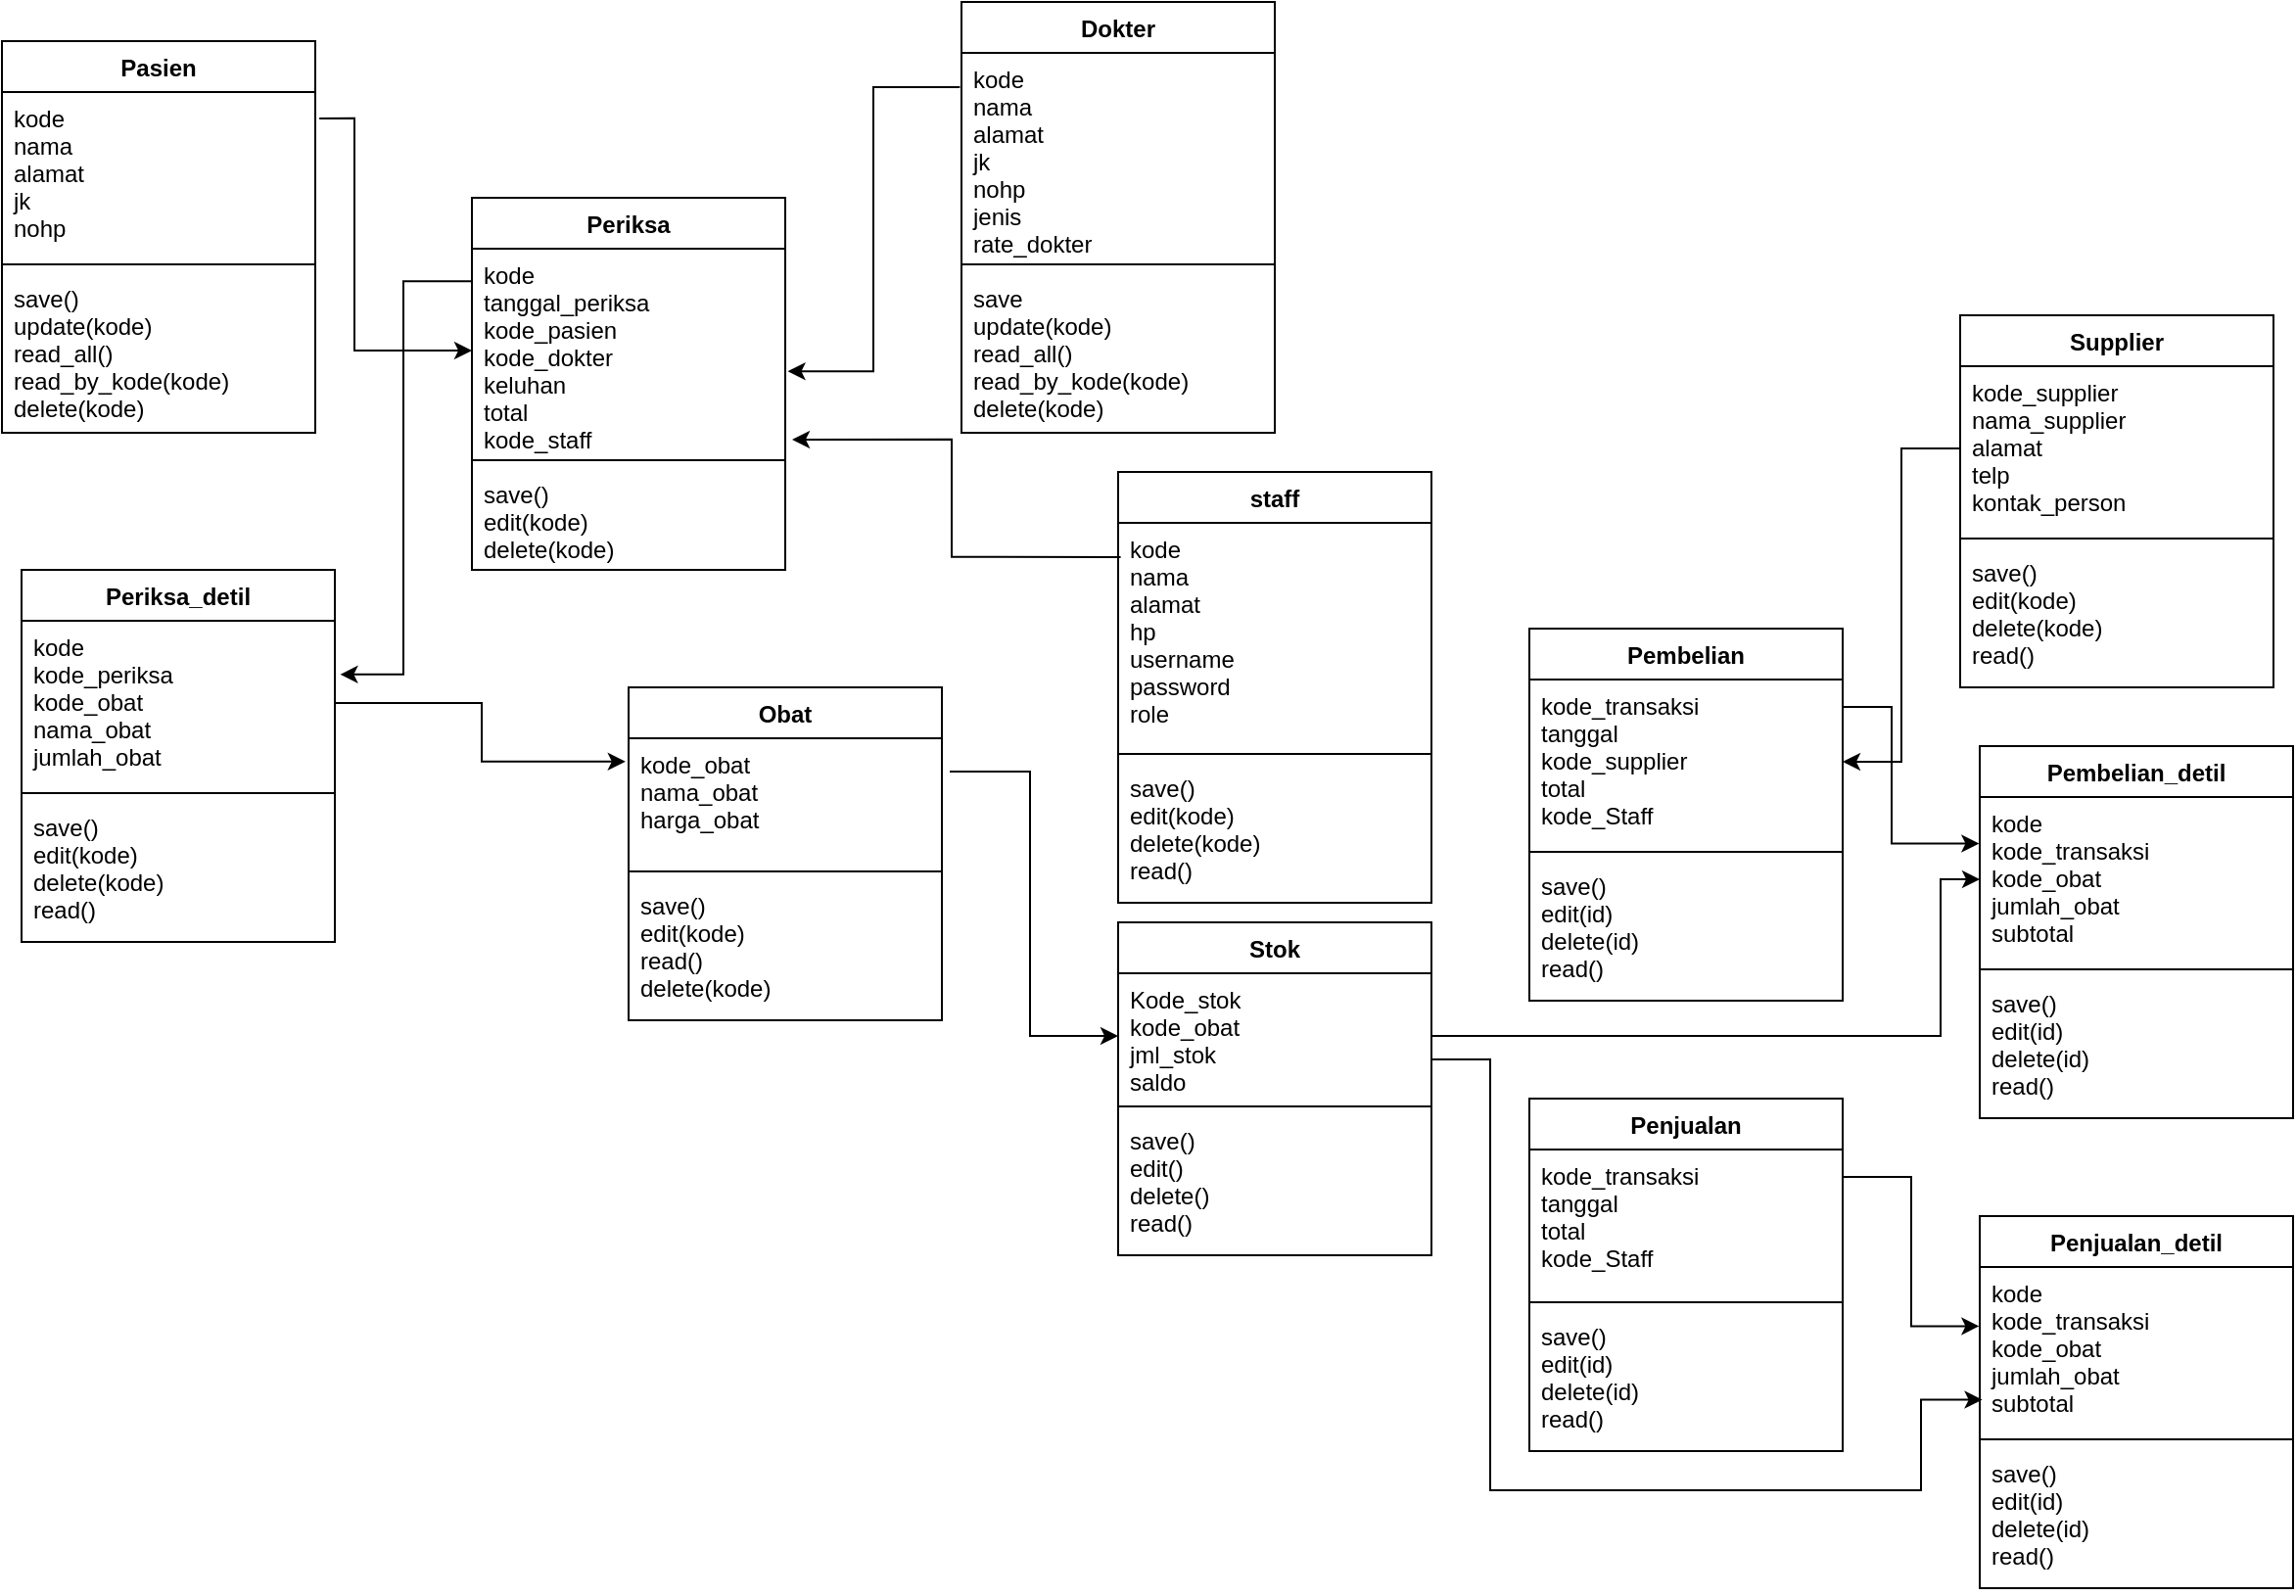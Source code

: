 <mxfile version="18.0.6" type="device"><diagram id="fi6gBjt0YMbWo8sMWh0m" name="Page-1"><mxGraphModel dx="1263" dy="627" grid="1" gridSize="10" guides="1" tooltips="1" connect="1" arrows="1" fold="1" page="1" pageScale="1" pageWidth="850" pageHeight="1100" math="0" shadow="0"><root><mxCell id="0"/><mxCell id="1" parent="0"/><mxCell id="swlk5FLV-7YhoRCHn8m1-1" value="Pasien" style="swimlane;fontStyle=1;align=center;verticalAlign=top;childLayout=stackLayout;horizontal=1;startSize=26;horizontalStack=0;resizeParent=1;resizeParentMax=0;resizeLast=0;collapsible=1;marginBottom=0;" parent="1" vertex="1"><mxGeometry x="70" y="70" width="160" height="200" as="geometry"/></mxCell><mxCell id="swlk5FLV-7YhoRCHn8m1-2" value="kode&#10;nama&#10;alamat&#10;jk&#10;nohp" style="text;strokeColor=none;fillColor=none;align=left;verticalAlign=top;spacingLeft=4;spacingRight=4;overflow=hidden;rotatable=0;points=[[0,0.5],[1,0.5]];portConstraint=eastwest;" parent="swlk5FLV-7YhoRCHn8m1-1" vertex="1"><mxGeometry y="26" width="160" height="84" as="geometry"/></mxCell><mxCell id="swlk5FLV-7YhoRCHn8m1-3" value="" style="line;strokeWidth=1;fillColor=none;align=left;verticalAlign=middle;spacingTop=-1;spacingLeft=3;spacingRight=3;rotatable=0;labelPosition=right;points=[];portConstraint=eastwest;" parent="swlk5FLV-7YhoRCHn8m1-1" vertex="1"><mxGeometry y="110" width="160" height="8" as="geometry"/></mxCell><mxCell id="swlk5FLV-7YhoRCHn8m1-4" value="save()&#10;update(kode)&#10;read_all()&#10;read_by_kode(kode)&#10;delete(kode)" style="text;strokeColor=none;fillColor=none;align=left;verticalAlign=top;spacingLeft=4;spacingRight=4;overflow=hidden;rotatable=0;points=[[0,0.5],[1,0.5]];portConstraint=eastwest;" parent="swlk5FLV-7YhoRCHn8m1-1" vertex="1"><mxGeometry y="118" width="160" height="82" as="geometry"/></mxCell><mxCell id="swlk5FLV-7YhoRCHn8m1-5" value="Dokter" style="swimlane;fontStyle=1;align=center;verticalAlign=top;childLayout=stackLayout;horizontal=1;startSize=26;horizontalStack=0;resizeParent=1;resizeParentMax=0;resizeLast=0;collapsible=1;marginBottom=0;" parent="1" vertex="1"><mxGeometry x="560" y="50" width="160" height="220" as="geometry"/></mxCell><mxCell id="swlk5FLV-7YhoRCHn8m1-6" value="kode&#10;nama&#10;alamat&#10;jk&#10;nohp&#10;jenis&#10;rate_dokter" style="text;strokeColor=none;fillColor=none;align=left;verticalAlign=top;spacingLeft=4;spacingRight=4;overflow=hidden;rotatable=0;points=[[0,0.5],[1,0.5]];portConstraint=eastwest;" parent="swlk5FLV-7YhoRCHn8m1-5" vertex="1"><mxGeometry y="26" width="160" height="104" as="geometry"/></mxCell><mxCell id="swlk5FLV-7YhoRCHn8m1-7" value="" style="line;strokeWidth=1;fillColor=none;align=left;verticalAlign=middle;spacingTop=-1;spacingLeft=3;spacingRight=3;rotatable=0;labelPosition=right;points=[];portConstraint=eastwest;" parent="swlk5FLV-7YhoRCHn8m1-5" vertex="1"><mxGeometry y="130" width="160" height="8" as="geometry"/></mxCell><mxCell id="swlk5FLV-7YhoRCHn8m1-8" value="save&#10;update(kode)&#10;read_all()&#10;read_by_kode(kode)&#10;delete(kode)" style="text;strokeColor=none;fillColor=none;align=left;verticalAlign=top;spacingLeft=4;spacingRight=4;overflow=hidden;rotatable=0;points=[[0,0.5],[1,0.5]];portConstraint=eastwest;" parent="swlk5FLV-7YhoRCHn8m1-5" vertex="1"><mxGeometry y="138" width="160" height="82" as="geometry"/></mxCell><mxCell id="swlk5FLV-7YhoRCHn8m1-9" value="Periksa" style="swimlane;fontStyle=1;align=center;verticalAlign=top;childLayout=stackLayout;horizontal=1;startSize=26;horizontalStack=0;resizeParent=1;resizeParentMax=0;resizeLast=0;collapsible=1;marginBottom=0;" parent="1" vertex="1"><mxGeometry x="310" y="150" width="160" height="190" as="geometry"/></mxCell><mxCell id="swlk5FLV-7YhoRCHn8m1-10" value="kode&#10;tanggal_periksa&#10;kode_pasien&#10;kode_dokter&#10;keluhan&#10;total&#10;kode_staff" style="text;strokeColor=none;fillColor=none;align=left;verticalAlign=top;spacingLeft=4;spacingRight=4;overflow=hidden;rotatable=0;points=[[0,0.5],[1,0.5]];portConstraint=eastwest;" parent="swlk5FLV-7YhoRCHn8m1-9" vertex="1"><mxGeometry y="26" width="160" height="104" as="geometry"/></mxCell><mxCell id="swlk5FLV-7YhoRCHn8m1-11" value="" style="line;strokeWidth=1;fillColor=none;align=left;verticalAlign=middle;spacingTop=-1;spacingLeft=3;spacingRight=3;rotatable=0;labelPosition=right;points=[];portConstraint=eastwest;" parent="swlk5FLV-7YhoRCHn8m1-9" vertex="1"><mxGeometry y="130" width="160" height="8" as="geometry"/></mxCell><mxCell id="swlk5FLV-7YhoRCHn8m1-12" value="save()&#10;edit(kode)&#10;delete(kode)" style="text;strokeColor=none;fillColor=none;align=left;verticalAlign=top;spacingLeft=4;spacingRight=4;overflow=hidden;rotatable=0;points=[[0,0.5],[1,0.5]];portConstraint=eastwest;" parent="swlk5FLV-7YhoRCHn8m1-9" vertex="1"><mxGeometry y="138" width="160" height="52" as="geometry"/></mxCell><mxCell id="swlk5FLV-7YhoRCHn8m1-13" style="edgeStyle=orthogonalEdgeStyle;rounded=0;orthogonalLoop=1;jettySize=auto;html=1;entryX=0;entryY=0.5;entryDx=0;entryDy=0;exitX=1.013;exitY=0.16;exitDx=0;exitDy=0;exitPerimeter=0;" parent="1" source="swlk5FLV-7YhoRCHn8m1-2" target="swlk5FLV-7YhoRCHn8m1-10" edge="1"><mxGeometry relative="1" as="geometry"><Array as="points"><mxPoint x="250" y="109"/><mxPoint x="250" y="228"/></Array></mxGeometry></mxCell><mxCell id="swlk5FLV-7YhoRCHn8m1-14" style="edgeStyle=orthogonalEdgeStyle;rounded=0;orthogonalLoop=1;jettySize=auto;html=1;entryX=1.008;entryY=0.602;entryDx=0;entryDy=0;entryPerimeter=0;exitX=-0.005;exitY=0.168;exitDx=0;exitDy=0;exitPerimeter=0;" parent="1" source="swlk5FLV-7YhoRCHn8m1-6" target="swlk5FLV-7YhoRCHn8m1-10" edge="1"><mxGeometry relative="1" as="geometry"/></mxCell><mxCell id="swlk5FLV-7YhoRCHn8m1-15" value="Periksa_detil" style="swimlane;fontStyle=1;align=center;verticalAlign=top;childLayout=stackLayout;horizontal=1;startSize=26;horizontalStack=0;resizeParent=1;resizeParentMax=0;resizeLast=0;collapsible=1;marginBottom=0;" parent="1" vertex="1"><mxGeometry x="80" y="340" width="160" height="190" as="geometry"/></mxCell><mxCell id="swlk5FLV-7YhoRCHn8m1-16" value="kode&#10;kode_periksa&#10;kode_obat&#10;nama_obat&#10;jumlah_obat" style="text;strokeColor=none;fillColor=none;align=left;verticalAlign=top;spacingLeft=4;spacingRight=4;overflow=hidden;rotatable=0;points=[[0,0.5],[1,0.5]];portConstraint=eastwest;" parent="swlk5FLV-7YhoRCHn8m1-15" vertex="1"><mxGeometry y="26" width="160" height="84" as="geometry"/></mxCell><mxCell id="swlk5FLV-7YhoRCHn8m1-17" value="" style="line;strokeWidth=1;fillColor=none;align=left;verticalAlign=middle;spacingTop=-1;spacingLeft=3;spacingRight=3;rotatable=0;labelPosition=right;points=[];portConstraint=eastwest;" parent="swlk5FLV-7YhoRCHn8m1-15" vertex="1"><mxGeometry y="110" width="160" height="8" as="geometry"/></mxCell><mxCell id="swlk5FLV-7YhoRCHn8m1-18" value="save()&#10;edit(kode)&#10;delete(kode)&#10;read()" style="text;strokeColor=none;fillColor=none;align=left;verticalAlign=top;spacingLeft=4;spacingRight=4;overflow=hidden;rotatable=0;points=[[0,0.5],[1,0.5]];portConstraint=eastwest;" parent="swlk5FLV-7YhoRCHn8m1-15" vertex="1"><mxGeometry y="118" width="160" height="72" as="geometry"/></mxCell><mxCell id="swlk5FLV-7YhoRCHn8m1-19" style="edgeStyle=orthogonalEdgeStyle;rounded=0;orthogonalLoop=1;jettySize=auto;html=1;entryX=1.017;entryY=0.326;entryDx=0;entryDy=0;entryPerimeter=0;exitX=-0.003;exitY=0.16;exitDx=0;exitDy=0;exitPerimeter=0;" parent="1" source="swlk5FLV-7YhoRCHn8m1-10" target="swlk5FLV-7YhoRCHn8m1-16" edge="1"><mxGeometry relative="1" as="geometry"/></mxCell><mxCell id="swlk5FLV-7YhoRCHn8m1-20" value="Obat" style="swimlane;fontStyle=1;align=center;verticalAlign=top;childLayout=stackLayout;horizontal=1;startSize=26;horizontalStack=0;resizeParent=1;resizeParentMax=0;resizeLast=0;collapsible=1;marginBottom=0;" parent="1" vertex="1"><mxGeometry x="390" y="400" width="160" height="170" as="geometry"/></mxCell><mxCell id="swlk5FLV-7YhoRCHn8m1-21" value="kode_obat&#10;nama_obat&#10;harga_obat" style="text;strokeColor=none;fillColor=none;align=left;verticalAlign=top;spacingLeft=4;spacingRight=4;overflow=hidden;rotatable=0;points=[[0,0.5],[1,0.5]];portConstraint=eastwest;" parent="swlk5FLV-7YhoRCHn8m1-20" vertex="1"><mxGeometry y="26" width="160" height="64" as="geometry"/></mxCell><mxCell id="swlk5FLV-7YhoRCHn8m1-22" value="" style="line;strokeWidth=1;fillColor=none;align=left;verticalAlign=middle;spacingTop=-1;spacingLeft=3;spacingRight=3;rotatable=0;labelPosition=right;points=[];portConstraint=eastwest;" parent="swlk5FLV-7YhoRCHn8m1-20" vertex="1"><mxGeometry y="90" width="160" height="8" as="geometry"/></mxCell><mxCell id="swlk5FLV-7YhoRCHn8m1-23" value="save()&#10;edit(kode)&#10;read()&#10;delete(kode)" style="text;strokeColor=none;fillColor=none;align=left;verticalAlign=top;spacingLeft=4;spacingRight=4;overflow=hidden;rotatable=0;points=[[0,0.5],[1,0.5]];portConstraint=eastwest;" parent="swlk5FLV-7YhoRCHn8m1-20" vertex="1"><mxGeometry y="98" width="160" height="72" as="geometry"/></mxCell><mxCell id="swlk5FLV-7YhoRCHn8m1-24" style="edgeStyle=orthogonalEdgeStyle;rounded=0;orthogonalLoop=1;jettySize=auto;html=1;entryX=-0.01;entryY=0.186;entryDx=0;entryDy=0;entryPerimeter=0;" parent="1" source="swlk5FLV-7YhoRCHn8m1-16" target="swlk5FLV-7YhoRCHn8m1-21" edge="1"><mxGeometry relative="1" as="geometry"/></mxCell><mxCell id="swlk5FLV-7YhoRCHn8m1-30" value="staff" style="swimlane;fontStyle=1;align=center;verticalAlign=top;childLayout=stackLayout;horizontal=1;startSize=26;horizontalStack=0;resizeParent=1;resizeParentMax=0;resizeLast=0;collapsible=1;marginBottom=0;" parent="1" vertex="1"><mxGeometry x="640" y="290" width="160" height="220" as="geometry"/></mxCell><mxCell id="swlk5FLV-7YhoRCHn8m1-31" value="kode&#10;nama&#10;alamat&#10;hp&#10;username&#10;password&#10;role" style="text;strokeColor=none;fillColor=none;align=left;verticalAlign=top;spacingLeft=4;spacingRight=4;overflow=hidden;rotatable=0;points=[[0,0.5],[1,0.5]];portConstraint=eastwest;" parent="swlk5FLV-7YhoRCHn8m1-30" vertex="1"><mxGeometry y="26" width="160" height="114" as="geometry"/></mxCell><mxCell id="swlk5FLV-7YhoRCHn8m1-32" value="" style="line;strokeWidth=1;fillColor=none;align=left;verticalAlign=middle;spacingTop=-1;spacingLeft=3;spacingRight=3;rotatable=0;labelPosition=right;points=[];portConstraint=eastwest;" parent="swlk5FLV-7YhoRCHn8m1-30" vertex="1"><mxGeometry y="140" width="160" height="8" as="geometry"/></mxCell><mxCell id="swlk5FLV-7YhoRCHn8m1-33" value="save()&#10;edit(kode)&#10;delete(kode)&#10;read()" style="text;strokeColor=none;fillColor=none;align=left;verticalAlign=top;spacingLeft=4;spacingRight=4;overflow=hidden;rotatable=0;points=[[0,0.5],[1,0.5]];portConstraint=eastwest;" parent="swlk5FLV-7YhoRCHn8m1-30" vertex="1"><mxGeometry y="148" width="160" height="72" as="geometry"/></mxCell><mxCell id="swlk5FLV-7YhoRCHn8m1-38" style="edgeStyle=orthogonalEdgeStyle;rounded=0;orthogonalLoop=1;jettySize=auto;html=1;entryX=1.022;entryY=0.937;entryDx=0;entryDy=0;entryPerimeter=0;exitX=0.008;exitY=0.153;exitDx=0;exitDy=0;exitPerimeter=0;" parent="1" source="swlk5FLV-7YhoRCHn8m1-31" target="swlk5FLV-7YhoRCHn8m1-10" edge="1"><mxGeometry relative="1" as="geometry"/></mxCell><mxCell id="3jFSy78oemwC1Y3s3MMe-1" value="Stok" style="swimlane;fontStyle=1;align=center;verticalAlign=top;childLayout=stackLayout;horizontal=1;startSize=26;horizontalStack=0;resizeParent=1;resizeParentMax=0;resizeLast=0;collapsible=1;marginBottom=0;" parent="1" vertex="1"><mxGeometry x="640" y="520" width="160" height="170" as="geometry"/></mxCell><mxCell id="3jFSy78oemwC1Y3s3MMe-2" value="Kode_stok&#10;kode_obat&#10;jml_stok&#10;saldo" style="text;strokeColor=none;fillColor=none;align=left;verticalAlign=top;spacingLeft=4;spacingRight=4;overflow=hidden;rotatable=0;points=[[0,0.5],[1,0.5]];portConstraint=eastwest;" parent="3jFSy78oemwC1Y3s3MMe-1" vertex="1"><mxGeometry y="26" width="160" height="64" as="geometry"/></mxCell><mxCell id="3jFSy78oemwC1Y3s3MMe-3" value="" style="line;strokeWidth=1;fillColor=none;align=left;verticalAlign=middle;spacingTop=-1;spacingLeft=3;spacingRight=3;rotatable=0;labelPosition=right;points=[];portConstraint=eastwest;" parent="3jFSy78oemwC1Y3s3MMe-1" vertex="1"><mxGeometry y="90" width="160" height="8" as="geometry"/></mxCell><mxCell id="3jFSy78oemwC1Y3s3MMe-4" value="save()&#10;edit()&#10;delete()&#10;read()" style="text;strokeColor=none;fillColor=none;align=left;verticalAlign=top;spacingLeft=4;spacingRight=4;overflow=hidden;rotatable=0;points=[[0,0.5],[1,0.5]];portConstraint=eastwest;" parent="3jFSy78oemwC1Y3s3MMe-1" vertex="1"><mxGeometry y="98" width="160" height="72" as="geometry"/></mxCell><mxCell id="3jFSy78oemwC1Y3s3MMe-5" style="edgeStyle=orthogonalEdgeStyle;rounded=0;orthogonalLoop=1;jettySize=auto;html=1;entryX=0;entryY=0.5;entryDx=0;entryDy=0;exitX=1.025;exitY=0.266;exitDx=0;exitDy=0;exitPerimeter=0;" parent="1" source="swlk5FLV-7YhoRCHn8m1-21" target="3jFSy78oemwC1Y3s3MMe-2" edge="1"><mxGeometry relative="1" as="geometry"/></mxCell><mxCell id="3jFSy78oemwC1Y3s3MMe-6" value="Pembelian" style="swimlane;fontStyle=1;align=center;verticalAlign=top;childLayout=stackLayout;horizontal=1;startSize=26;horizontalStack=0;resizeParent=1;resizeParentMax=0;resizeLast=0;collapsible=1;marginBottom=0;" parent="1" vertex="1"><mxGeometry x="850" y="370" width="160" height="190" as="geometry"/></mxCell><mxCell id="3jFSy78oemwC1Y3s3MMe-7" value="kode_transaksi&#10;tanggal&#10;kode_supplier&#10;total&#10;kode_Staff" style="text;strokeColor=none;fillColor=none;align=left;verticalAlign=top;spacingLeft=4;spacingRight=4;overflow=hidden;rotatable=0;points=[[0,0.5],[1,0.5]];portConstraint=eastwest;" parent="3jFSy78oemwC1Y3s3MMe-6" vertex="1"><mxGeometry y="26" width="160" height="84" as="geometry"/></mxCell><mxCell id="3jFSy78oemwC1Y3s3MMe-8" value="" style="line;strokeWidth=1;fillColor=none;align=left;verticalAlign=middle;spacingTop=-1;spacingLeft=3;spacingRight=3;rotatable=0;labelPosition=right;points=[];portConstraint=eastwest;" parent="3jFSy78oemwC1Y3s3MMe-6" vertex="1"><mxGeometry y="110" width="160" height="8" as="geometry"/></mxCell><mxCell id="3jFSy78oemwC1Y3s3MMe-9" value="save()&#10;edit(id)&#10;delete(id)&#10;read()" style="text;strokeColor=none;fillColor=none;align=left;verticalAlign=top;spacingLeft=4;spacingRight=4;overflow=hidden;rotatable=0;points=[[0,0.5],[1,0.5]];portConstraint=eastwest;" parent="3jFSy78oemwC1Y3s3MMe-6" vertex="1"><mxGeometry y="118" width="160" height="72" as="geometry"/></mxCell><mxCell id="3jFSy78oemwC1Y3s3MMe-10" value="Pembelian_detil" style="swimlane;fontStyle=1;align=center;verticalAlign=top;childLayout=stackLayout;horizontal=1;startSize=26;horizontalStack=0;resizeParent=1;resizeParentMax=0;resizeLast=0;collapsible=1;marginBottom=0;" parent="1" vertex="1"><mxGeometry x="1080" y="430" width="160" height="190" as="geometry"/></mxCell><mxCell id="3jFSy78oemwC1Y3s3MMe-11" value="kode&#10;kode_transaksi&#10;kode_obat&#10;jumlah_obat&#10;subtotal" style="text;strokeColor=none;fillColor=none;align=left;verticalAlign=top;spacingLeft=4;spacingRight=4;overflow=hidden;rotatable=0;points=[[0,0.5],[1,0.5]];portConstraint=eastwest;" parent="3jFSy78oemwC1Y3s3MMe-10" vertex="1"><mxGeometry y="26" width="160" height="84" as="geometry"/></mxCell><mxCell id="3jFSy78oemwC1Y3s3MMe-12" value="" style="line;strokeWidth=1;fillColor=none;align=left;verticalAlign=middle;spacingTop=-1;spacingLeft=3;spacingRight=3;rotatable=0;labelPosition=right;points=[];portConstraint=eastwest;" parent="3jFSy78oemwC1Y3s3MMe-10" vertex="1"><mxGeometry y="110" width="160" height="8" as="geometry"/></mxCell><mxCell id="3jFSy78oemwC1Y3s3MMe-13" value="save()&#10;edit(id)&#10;delete(id)&#10;read()" style="text;strokeColor=none;fillColor=none;align=left;verticalAlign=top;spacingLeft=4;spacingRight=4;overflow=hidden;rotatable=0;points=[[0,0.5],[1,0.5]];portConstraint=eastwest;" parent="3jFSy78oemwC1Y3s3MMe-10" vertex="1"><mxGeometry y="118" width="160" height="72" as="geometry"/></mxCell><mxCell id="3jFSy78oemwC1Y3s3MMe-14" style="edgeStyle=orthogonalEdgeStyle;rounded=0;orthogonalLoop=1;jettySize=auto;html=1;entryX=-0.002;entryY=0.283;entryDx=0;entryDy=0;entryPerimeter=0;" parent="1" source="3jFSy78oemwC1Y3s3MMe-7" target="3jFSy78oemwC1Y3s3MMe-11" edge="1"><mxGeometry relative="1" as="geometry"><mxPoint x="1060" y="480" as="targetPoint"/><Array as="points"><mxPoint x="1035" y="410"/><mxPoint x="1035" y="480"/></Array></mxGeometry></mxCell><mxCell id="3jFSy78oemwC1Y3s3MMe-15" style="edgeStyle=orthogonalEdgeStyle;rounded=0;orthogonalLoop=1;jettySize=auto;html=1;entryX=0;entryY=0.5;entryDx=0;entryDy=0;" parent="1" source="3jFSy78oemwC1Y3s3MMe-2" target="3jFSy78oemwC1Y3s3MMe-11" edge="1"><mxGeometry relative="1" as="geometry"><Array as="points"><mxPoint x="1060" y="578"/><mxPoint x="1060" y="498"/></Array></mxGeometry></mxCell><mxCell id="3jFSy78oemwC1Y3s3MMe-16" value="Penjualan" style="swimlane;fontStyle=1;align=center;verticalAlign=top;childLayout=stackLayout;horizontal=1;startSize=26;horizontalStack=0;resizeParent=1;resizeParentMax=0;resizeLast=0;collapsible=1;marginBottom=0;" parent="1" vertex="1"><mxGeometry x="850" y="610" width="160" height="180" as="geometry"/></mxCell><mxCell id="3jFSy78oemwC1Y3s3MMe-17" value="kode_transaksi&#10;tanggal&#10;total&#10;kode_Staff" style="text;strokeColor=none;fillColor=none;align=left;verticalAlign=top;spacingLeft=4;spacingRight=4;overflow=hidden;rotatable=0;points=[[0,0.5],[1,0.5]];portConstraint=eastwest;" parent="3jFSy78oemwC1Y3s3MMe-16" vertex="1"><mxGeometry y="26" width="160" height="74" as="geometry"/></mxCell><mxCell id="3jFSy78oemwC1Y3s3MMe-18" value="" style="line;strokeWidth=1;fillColor=none;align=left;verticalAlign=middle;spacingTop=-1;spacingLeft=3;spacingRight=3;rotatable=0;labelPosition=right;points=[];portConstraint=eastwest;" parent="3jFSy78oemwC1Y3s3MMe-16" vertex="1"><mxGeometry y="100" width="160" height="8" as="geometry"/></mxCell><mxCell id="3jFSy78oemwC1Y3s3MMe-19" value="save()&#10;edit(id)&#10;delete(id)&#10;read()" style="text;strokeColor=none;fillColor=none;align=left;verticalAlign=top;spacingLeft=4;spacingRight=4;overflow=hidden;rotatable=0;points=[[0,0.5],[1,0.5]];portConstraint=eastwest;" parent="3jFSy78oemwC1Y3s3MMe-16" vertex="1"><mxGeometry y="108" width="160" height="72" as="geometry"/></mxCell><mxCell id="3jFSy78oemwC1Y3s3MMe-20" value="Penjualan_detil" style="swimlane;fontStyle=1;align=center;verticalAlign=top;childLayout=stackLayout;horizontal=1;startSize=26;horizontalStack=0;resizeParent=1;resizeParentMax=0;resizeLast=0;collapsible=1;marginBottom=0;" parent="1" vertex="1"><mxGeometry x="1080" y="670" width="160" height="190" as="geometry"/></mxCell><mxCell id="3jFSy78oemwC1Y3s3MMe-21" value="kode&#10;kode_transaksi&#10;kode_obat&#10;jumlah_obat&#10;subtotal" style="text;strokeColor=none;fillColor=none;align=left;verticalAlign=top;spacingLeft=4;spacingRight=4;overflow=hidden;rotatable=0;points=[[0,0.5],[1,0.5]];portConstraint=eastwest;" parent="3jFSy78oemwC1Y3s3MMe-20" vertex="1"><mxGeometry y="26" width="160" height="84" as="geometry"/></mxCell><mxCell id="3jFSy78oemwC1Y3s3MMe-22" value="" style="line;strokeWidth=1;fillColor=none;align=left;verticalAlign=middle;spacingTop=-1;spacingLeft=3;spacingRight=3;rotatable=0;labelPosition=right;points=[];portConstraint=eastwest;" parent="3jFSy78oemwC1Y3s3MMe-20" vertex="1"><mxGeometry y="110" width="160" height="8" as="geometry"/></mxCell><mxCell id="3jFSy78oemwC1Y3s3MMe-23" value="save()&#10;edit(id)&#10;delete(id)&#10;read()" style="text;strokeColor=none;fillColor=none;align=left;verticalAlign=top;spacingLeft=4;spacingRight=4;overflow=hidden;rotatable=0;points=[[0,0.5],[1,0.5]];portConstraint=eastwest;" parent="3jFSy78oemwC1Y3s3MMe-20" vertex="1"><mxGeometry y="118" width="160" height="72" as="geometry"/></mxCell><mxCell id="3jFSy78oemwC1Y3s3MMe-24" style="edgeStyle=orthogonalEdgeStyle;rounded=0;orthogonalLoop=1;jettySize=auto;html=1;entryX=-0.002;entryY=0.36;entryDx=0;entryDy=0;entryPerimeter=0;" parent="1" source="3jFSy78oemwC1Y3s3MMe-17" target="3jFSy78oemwC1Y3s3MMe-21" edge="1"><mxGeometry relative="1" as="geometry"><Array as="points"><mxPoint x="1045" y="650"/><mxPoint x="1045" y="726"/></Array></mxGeometry></mxCell><mxCell id="3jFSy78oemwC1Y3s3MMe-25" style="edgeStyle=orthogonalEdgeStyle;rounded=0;orthogonalLoop=1;jettySize=auto;html=1;entryX=0.008;entryY=0.807;entryDx=0;entryDy=0;entryPerimeter=0;" parent="1" source="3jFSy78oemwC1Y3s3MMe-2" target="3jFSy78oemwC1Y3s3MMe-21" edge="1"><mxGeometry relative="1" as="geometry"><Array as="points"><mxPoint x="830" y="590"/><mxPoint x="830" y="810"/><mxPoint x="1050" y="810"/><mxPoint x="1050" y="764"/></Array></mxGeometry></mxCell><mxCell id="3jFSy78oemwC1Y3s3MMe-26" value="Supplier" style="swimlane;fontStyle=1;align=center;verticalAlign=top;childLayout=stackLayout;horizontal=1;startSize=26;horizontalStack=0;resizeParent=1;resizeParentMax=0;resizeLast=0;collapsible=1;marginBottom=0;" parent="1" vertex="1"><mxGeometry x="1070" y="210" width="160" height="190" as="geometry"/></mxCell><mxCell id="3jFSy78oemwC1Y3s3MMe-27" value="kode_supplier&#10;nama_supplier&#10;alamat&#10;telp&#10;kontak_person" style="text;strokeColor=none;fillColor=none;align=left;verticalAlign=top;spacingLeft=4;spacingRight=4;overflow=hidden;rotatable=0;points=[[0,0.5],[1,0.5]];portConstraint=eastwest;" parent="3jFSy78oemwC1Y3s3MMe-26" vertex="1"><mxGeometry y="26" width="160" height="84" as="geometry"/></mxCell><mxCell id="3jFSy78oemwC1Y3s3MMe-28" value="" style="line;strokeWidth=1;fillColor=none;align=left;verticalAlign=middle;spacingTop=-1;spacingLeft=3;spacingRight=3;rotatable=0;labelPosition=right;points=[];portConstraint=eastwest;" parent="3jFSy78oemwC1Y3s3MMe-26" vertex="1"><mxGeometry y="110" width="160" height="8" as="geometry"/></mxCell><mxCell id="3jFSy78oemwC1Y3s3MMe-29" value="save()&#10;edit(kode)&#10;delete(kode)&#10;read()" style="text;strokeColor=none;fillColor=none;align=left;verticalAlign=top;spacingLeft=4;spacingRight=4;overflow=hidden;rotatable=0;points=[[0,0.5],[1,0.5]];portConstraint=eastwest;" parent="3jFSy78oemwC1Y3s3MMe-26" vertex="1"><mxGeometry y="118" width="160" height="72" as="geometry"/></mxCell><mxCell id="3jFSy78oemwC1Y3s3MMe-30" style="edgeStyle=orthogonalEdgeStyle;rounded=0;orthogonalLoop=1;jettySize=auto;html=1;entryX=1;entryY=0.5;entryDx=0;entryDy=0;" parent="1" source="3jFSy78oemwC1Y3s3MMe-27" target="3jFSy78oemwC1Y3s3MMe-7" edge="1"><mxGeometry relative="1" as="geometry"/></mxCell></root></mxGraphModel></diagram></mxfile>